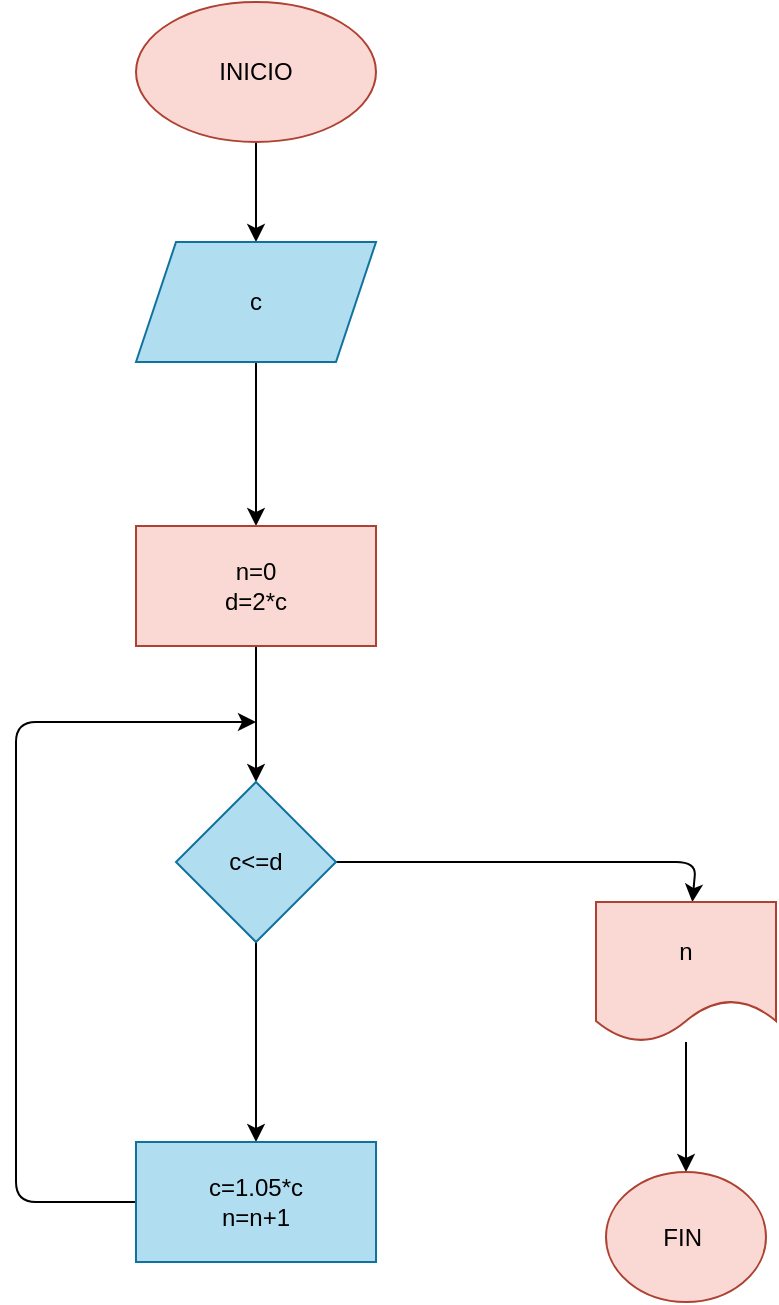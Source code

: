<mxfile>
    <diagram id="V5CcOB6-gTdMST8UqqBB" name="Página-1">
        <mxGraphModel dx="576" dy="411" grid="1" gridSize="10" guides="1" tooltips="1" connect="1" arrows="1" fold="1" page="1" pageScale="1" pageWidth="827" pageHeight="1169" math="0" shadow="0">
            <root>
                <mxCell id="0"/>
                <mxCell id="1" parent="0"/>
                <mxCell id="4" value="" style="edgeStyle=none;html=1;" edge="1" parent="1" source="5" target="7">
                    <mxGeometry relative="1" as="geometry"/>
                </mxCell>
                <mxCell id="5" value="INICIO" style="ellipse;whiteSpace=wrap;html=1;fillColor=#fad9d5;strokeColor=#ae4132;" vertex="1" parent="1">
                    <mxGeometry x="220" width="120" height="70" as="geometry"/>
                </mxCell>
                <mxCell id="6" value="" style="edgeStyle=none;html=1;" edge="1" parent="1" source="7" target="9">
                    <mxGeometry relative="1" as="geometry"/>
                </mxCell>
                <mxCell id="7" value="c" style="shape=parallelogram;perimeter=parallelogramPerimeter;whiteSpace=wrap;html=1;fixedSize=1;fillColor=#b1ddf0;strokeColor=#10739e;" vertex="1" parent="1">
                    <mxGeometry x="220" y="120" width="120" height="60" as="geometry"/>
                </mxCell>
                <mxCell id="8" value="" style="edgeStyle=none;html=1;" edge="1" parent="1" source="9" target="12">
                    <mxGeometry relative="1" as="geometry"/>
                </mxCell>
                <mxCell id="9" value="n=0&lt;br&gt;d=2*c" style="whiteSpace=wrap;html=1;fillColor=#fad9d5;strokeColor=#ae4132;" vertex="1" parent="1">
                    <mxGeometry x="220" y="262" width="120" height="60" as="geometry"/>
                </mxCell>
                <mxCell id="10" value="" style="edgeStyle=none;html=1;" edge="1" parent="1" source="12" target="14">
                    <mxGeometry relative="1" as="geometry"/>
                </mxCell>
                <mxCell id="11" value="" style="edgeStyle=none;html=1;" edge="1" parent="1" source="12" target="16">
                    <mxGeometry relative="1" as="geometry">
                        <Array as="points">
                            <mxPoint x="500" y="430"/>
                        </Array>
                    </mxGeometry>
                </mxCell>
                <mxCell id="12" value="c&amp;lt;=d" style="rhombus;whiteSpace=wrap;html=1;fillColor=#b1ddf0;strokeColor=#10739e;" vertex="1" parent="1">
                    <mxGeometry x="240" y="390" width="80" height="80" as="geometry"/>
                </mxCell>
                <mxCell id="13" style="edgeStyle=none;html=1;" edge="1" parent="1" source="14">
                    <mxGeometry relative="1" as="geometry">
                        <mxPoint x="280" y="360" as="targetPoint"/>
                        <Array as="points">
                            <mxPoint x="160" y="600"/>
                            <mxPoint x="160" y="360"/>
                        </Array>
                    </mxGeometry>
                </mxCell>
                <mxCell id="14" value="c=1.05*c&lt;br&gt;n=n+1" style="whiteSpace=wrap;html=1;fillColor=#b1ddf0;strokeColor=#10739e;" vertex="1" parent="1">
                    <mxGeometry x="220" y="570" width="120" height="60" as="geometry"/>
                </mxCell>
                <mxCell id="15" value="" style="edgeStyle=none;html=1;" edge="1" parent="1" source="16" target="17">
                    <mxGeometry relative="1" as="geometry"/>
                </mxCell>
                <mxCell id="16" value="n" style="shape=document;whiteSpace=wrap;html=1;boundedLbl=1;fillColor=#fad9d5;strokeColor=#ae4132;" vertex="1" parent="1">
                    <mxGeometry x="450" y="450" width="90" height="70" as="geometry"/>
                </mxCell>
                <mxCell id="17" value="FIN&amp;nbsp;" style="ellipse;whiteSpace=wrap;html=1;fillColor=#fad9d5;strokeColor=#ae4132;" vertex="1" parent="1">
                    <mxGeometry x="455" y="585" width="80" height="65" as="geometry"/>
                </mxCell>
            </root>
        </mxGraphModel>
    </diagram>
</mxfile>